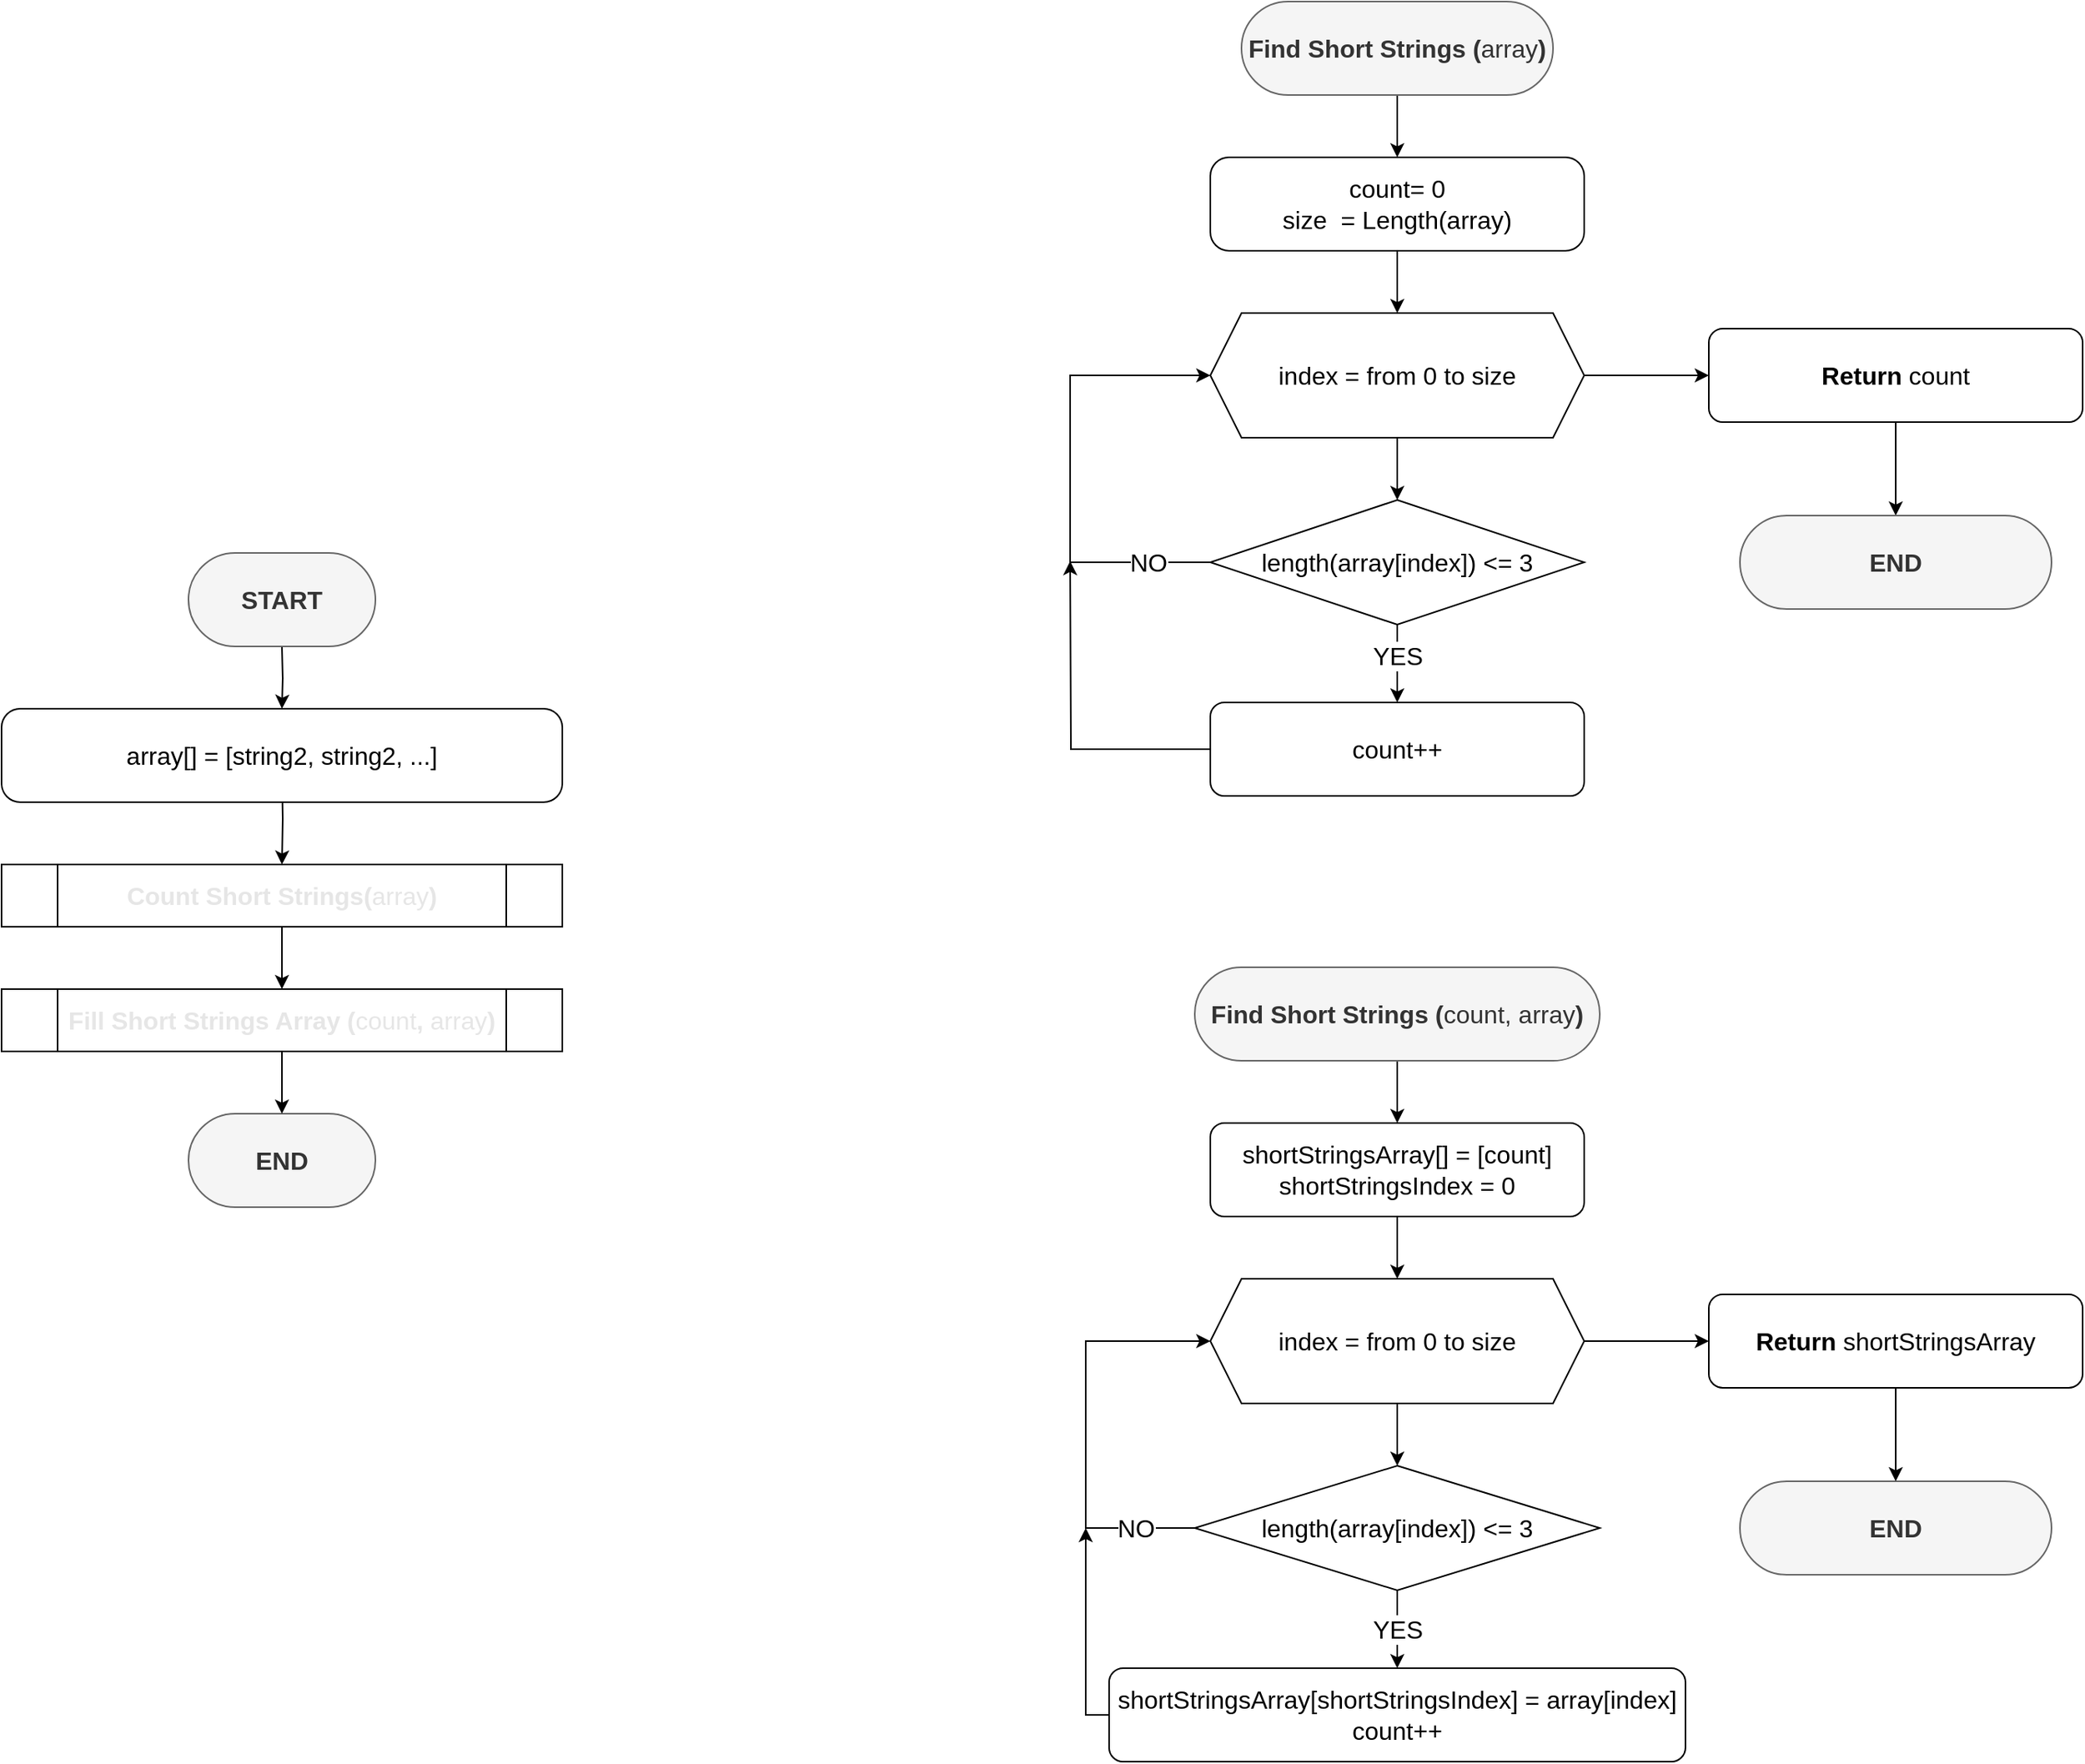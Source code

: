 <mxfile>
    <diagram id="QPdWstXTpCla72dscTz6" name="Страница 1">
        <mxGraphModel dx="1802" dy="1398" grid="0" gridSize="10" guides="1" tooltips="1" connect="1" arrows="1" fold="1" page="1" pageScale="1" pageWidth="827" pageHeight="1169" math="0" shadow="0">
            <root>
                <mxCell id="0"/>
                <mxCell id="1" parent="0"/>
                <mxCell id="w-fTzNewHKT8VR_-T8Jl-3" value="" style="edgeStyle=orthogonalEdgeStyle;rounded=0;orthogonalLoop=1;jettySize=auto;html=1;fontSize=16;" parent="1" edge="1">
                    <mxGeometry relative="1" as="geometry">
                        <mxPoint x="410" y="434" as="sourcePoint"/>
                        <mxPoint x="410" y="474" as="targetPoint"/>
                    </mxGeometry>
                </mxCell>
                <mxCell id="w-fTzNewHKT8VR_-T8Jl-20" value="" style="edgeStyle=orthogonalEdgeStyle;rounded=0;orthogonalLoop=1;jettySize=auto;html=1;fontSize=16;" parent="1" target="w-fTzNewHKT8VR_-T8Jl-19" edge="1">
                    <mxGeometry relative="1" as="geometry">
                        <mxPoint x="410" y="514" as="sourcePoint"/>
                    </mxGeometry>
                </mxCell>
                <mxCell id="w-fTzNewHKT8VR_-T8Jl-25" value="" style="edgeStyle=orthogonalEdgeStyle;rounded=0;orthogonalLoop=1;jettySize=auto;html=1;fontSize=16;" parent="1" source="w-fTzNewHKT8VR_-T8Jl-6" target="w-fTzNewHKT8VR_-T8Jl-9" edge="1">
                    <mxGeometry relative="1" as="geometry"/>
                </mxCell>
                <mxCell id="w-fTzNewHKT8VR_-T8Jl-6" value="&lt;font style=&quot;font-size: 16px&quot;&gt;count= 0&lt;br style=&quot;font-size: 16px&quot;&gt;size&amp;nbsp; = Length(array)&lt;br style=&quot;font-size: 16px&quot;&gt;&lt;/font&gt;" style="rounded=1;whiteSpace=wrap;html=1;fontSize=16;arcSize=20;" parent="1" vertex="1">
                    <mxGeometry x="1006" y="120" width="240" height="60" as="geometry"/>
                </mxCell>
                <mxCell id="w-fTzNewHKT8VR_-T8Jl-36" value="" style="edgeStyle=orthogonalEdgeStyle;rounded=0;orthogonalLoop=1;jettySize=auto;html=1;fontSize=16;" parent="1" source="w-fTzNewHKT8VR_-T8Jl-9" target="w-fTzNewHKT8VR_-T8Jl-10" edge="1">
                    <mxGeometry relative="1" as="geometry"/>
                </mxCell>
                <mxCell id="7" value="" style="edgeStyle=none;html=1;labelBackgroundColor=none;fontFamily=Helvetica;fontSize=16;fontColor=#E6E6E6;" edge="1" parent="1" source="w-fTzNewHKT8VR_-T8Jl-9" target="5">
                    <mxGeometry relative="1" as="geometry"/>
                </mxCell>
                <mxCell id="w-fTzNewHKT8VR_-T8Jl-9" value="index = from 0 to size" style="shape=hexagon;perimeter=hexagonPerimeter2;whiteSpace=wrap;html=1;fixedSize=1;fontSize=16;" parent="1" vertex="1">
                    <mxGeometry x="1006" y="220" width="240" height="80" as="geometry"/>
                </mxCell>
                <mxCell id="w-fTzNewHKT8VR_-T8Jl-14" value="NO" style="edgeStyle=orthogonalEdgeStyle;rounded=0;orthogonalLoop=1;jettySize=auto;html=1;fontSize=16;exitX=0;exitY=0.5;exitDx=0;exitDy=0;entryX=0;entryY=0.5;entryDx=0;entryDy=0;" parent="1" source="w-fTzNewHKT8VR_-T8Jl-10" target="w-fTzNewHKT8VR_-T8Jl-9" edge="1">
                    <mxGeometry x="-0.733" relative="1" as="geometry">
                        <mxPoint x="916" y="490" as="targetPoint"/>
                        <Array as="points">
                            <mxPoint x="916" y="380"/>
                            <mxPoint x="916" y="260"/>
                        </Array>
                        <mxPoint as="offset"/>
                    </mxGeometry>
                </mxCell>
                <mxCell id="w-fTzNewHKT8VR_-T8Jl-16" value="YES" style="edgeStyle=orthogonalEdgeStyle;rounded=0;orthogonalLoop=1;jettySize=auto;html=1;fontSize=16;exitX=0.5;exitY=1;exitDx=0;exitDy=0;entryX=0.5;entryY=0;entryDx=0;entryDy=0;" parent="1" source="w-fTzNewHKT8VR_-T8Jl-10" target="w-fTzNewHKT8VR_-T8Jl-35" edge="1">
                    <mxGeometry x="-0.2" relative="1" as="geometry">
                        <mxPoint x="1316" y="510" as="targetPoint"/>
                        <Array as="points">
                            <mxPoint x="1126" y="470"/>
                            <mxPoint x="1126" y="470"/>
                        </Array>
                        <mxPoint as="offset"/>
                    </mxGeometry>
                </mxCell>
                <mxCell id="w-fTzNewHKT8VR_-T8Jl-10" value="&lt;font style=&quot;font-size: 16px&quot;&gt;length(array[index]) &amp;lt;= 3&lt;/font&gt;" style="rhombus;whiteSpace=wrap;html=1;fontSize=16;" parent="1" vertex="1">
                    <mxGeometry x="1006" y="340" width="240" height="80" as="geometry"/>
                </mxCell>
                <mxCell id="3" value="" style="edgeStyle=none;html=1;fontSize=16;fontFamily=Helvetica;labelBackgroundColor=none;fontColor=#E6E6E6;fontStyle=1" edge="1" parent="1" source="w-fTzNewHKT8VR_-T8Jl-19" target="2">
                    <mxGeometry relative="1" as="geometry"/>
                </mxCell>
                <mxCell id="w-fTzNewHKT8VR_-T8Jl-19" value="&lt;span style=&quot;font-size: 16px&quot;&gt;&lt;font style=&quot;font-size: 16px&quot;&gt;&lt;span style=&quot;font-size: 16px&quot;&gt;Count Short Strings&lt;/span&gt;&lt;span style=&quot;font-size: 16px&quot;&gt;(&lt;/span&gt;&lt;span style=&quot;font-weight: normal&quot;&gt;array&lt;/span&gt;&lt;span style=&quot;font-size: 16px&quot;&gt;)&lt;/span&gt;&lt;/font&gt;&lt;/span&gt;" style="shape=process;whiteSpace=wrap;html=1;backgroundOutline=1;fontSize=16;fontFamily=Helvetica;labelBackgroundColor=none;fontColor=#E6E6E6;fontStyle=1" parent="1" vertex="1">
                    <mxGeometry x="230" y="574" width="360" height="40" as="geometry"/>
                </mxCell>
                <mxCell id="w-fTzNewHKT8VR_-T8Jl-30" value="&lt;b style=&quot;font-size: 16px;&quot;&gt;START&lt;/b&gt;" style="rounded=1;whiteSpace=wrap;html=1;fontSize=16;arcSize=50;fillColor=#f5f5f5;strokeColor=#666666;fontColor=#333333;" parent="1" vertex="1">
                    <mxGeometry x="350" y="374" width="120" height="60" as="geometry"/>
                </mxCell>
                <mxCell id="w-fTzNewHKT8VR_-T8Jl-31" value="&lt;b style=&quot;font-size: 16px;&quot;&gt;END&lt;/b&gt;" style="rounded=1;whiteSpace=wrap;html=1;fontSize=16;arcSize=50;fillColor=#f5f5f5;strokeColor=#666666;fontColor=#333333;" parent="1" vertex="1">
                    <mxGeometry x="350" y="734" width="120" height="60" as="geometry"/>
                </mxCell>
                <mxCell id="w-fTzNewHKT8VR_-T8Jl-33" value="" style="edgeStyle=orthogonalEdgeStyle;rounded=0;orthogonalLoop=1;jettySize=auto;html=1;fontSize=16;" parent="1" source="w-fTzNewHKT8VR_-T8Jl-32" target="w-fTzNewHKT8VR_-T8Jl-6" edge="1">
                    <mxGeometry relative="1" as="geometry"/>
                </mxCell>
                <mxCell id="w-fTzNewHKT8VR_-T8Jl-32" value="&lt;b style=&quot;font-size: 16px&quot;&gt;Find Short Strings&amp;nbsp;&lt;/b&gt;&lt;b style=&quot;font-size: 16px&quot;&gt;(&lt;/b&gt;array&lt;b style=&quot;font-size: 16px&quot;&gt;)&lt;/b&gt;" style="rounded=1;whiteSpace=wrap;html=1;fontSize=16;arcSize=50;fillColor=#f5f5f5;strokeColor=#666666;fontColor=#333333;" parent="1" vertex="1">
                    <mxGeometry x="1026" y="20" width="200" height="60" as="geometry"/>
                </mxCell>
                <mxCell id="w-fTzNewHKT8VR_-T8Jl-34" value="&lt;b style=&quot;font-size: 16px;&quot;&gt;END&lt;/b&gt;" style="rounded=1;whiteSpace=wrap;html=1;fontSize=16;arcSize=50;fillColor=#f5f5f5;strokeColor=#666666;fontColor=#333333;" parent="1" vertex="1">
                    <mxGeometry x="1346" y="970" width="200" height="60" as="geometry"/>
                </mxCell>
                <mxCell id="w-fTzNewHKT8VR_-T8Jl-38" style="edgeStyle=orthogonalEdgeStyle;rounded=0;orthogonalLoop=1;jettySize=auto;html=1;fontSize=16;" parent="1" source="w-fTzNewHKT8VR_-T8Jl-35" edge="1">
                    <mxGeometry relative="1" as="geometry">
                        <mxPoint x="916" y="379.238" as="targetPoint"/>
                    </mxGeometry>
                </mxCell>
                <mxCell id="w-fTzNewHKT8VR_-T8Jl-35" value="&lt;font style=&quot;font-size: 16px&quot;&gt;&lt;span style=&quot;font-size: 16px&quot;&gt;count++&lt;/span&gt;&lt;br style=&quot;font-size: 16px&quot;&gt;&lt;/font&gt;" style="rounded=1;whiteSpace=wrap;html=1;fontSize=16;" parent="1" vertex="1">
                    <mxGeometry x="1006" y="470" width="240" height="60" as="geometry"/>
                </mxCell>
                <mxCell id="w-fTzNewHKT8VR_-T8Jl-54" style="edgeStyle=orthogonalEdgeStyle;rounded=0;orthogonalLoop=1;jettySize=auto;html=1;fontSize=16;" parent="1" source="w-fTzNewHKT8VR_-T8Jl-37" edge="1">
                    <mxGeometry relative="1" as="geometry">
                        <mxPoint x="926" y="1000" as="targetPoint"/>
                        <Array as="points">
                            <mxPoint x="926" y="1120"/>
                        </Array>
                    </mxGeometry>
                </mxCell>
                <mxCell id="w-fTzNewHKT8VR_-T8Jl-37" value="&lt;font style=&quot;font-size: 16px&quot;&gt;shortStringsArray&lt;span style=&quot;font-size: 16px&quot;&gt;[&lt;/span&gt;shortStringsIndex&lt;span style=&quot;font-size: 16px&quot;&gt;] = array[index]&lt;/span&gt;&lt;br style=&quot;font-size: 16px&quot;&gt;&lt;span style=&quot;font-size: 16px&quot;&gt;count++&lt;/span&gt;&lt;br style=&quot;font-size: 16px&quot;&gt;&lt;/font&gt;" style="rounded=1;whiteSpace=wrap;html=1;fontSize=16;labelBorderColor=none;" parent="1" vertex="1">
                    <mxGeometry x="941" y="1090" width="370" height="60" as="geometry"/>
                </mxCell>
                <mxCell id="11" value="" style="edgeStyle=none;html=1;labelBackgroundColor=none;fontFamily=Helvetica;fontSize=16;fontColor=#E6E6E6;" edge="1" parent="1" source="w-fTzNewHKT8VR_-T8Jl-41" target="w-fTzNewHKT8VR_-T8Jl-42">
                    <mxGeometry relative="1" as="geometry"/>
                </mxCell>
                <mxCell id="w-fTzNewHKT8VR_-T8Jl-41" value="&lt;font style=&quot;font-size: 16px&quot;&gt;shortStringsArray&lt;span style=&quot;font-size: 16px&quot;&gt;[] =&amp;nbsp;&lt;/span&gt;[count]&lt;br style=&quot;font-size: 16px&quot;&gt;&lt;span style=&quot;font-size: 16px&quot;&gt;shortStringsIndex = 0&lt;/span&gt;&lt;br style=&quot;font-size: 16px&quot;&gt;&lt;/font&gt;" style="rounded=1;whiteSpace=wrap;html=1;fontSize=16;" parent="1" vertex="1">
                    <mxGeometry x="1006" y="740" width="240" height="60" as="geometry"/>
                </mxCell>
                <mxCell id="w-fTzNewHKT8VR_-T8Jl-48" value="" style="edgeStyle=orthogonalEdgeStyle;rounded=0;orthogonalLoop=1;jettySize=auto;html=1;fontSize=16;" parent="1" source="w-fTzNewHKT8VR_-T8Jl-42" target="w-fTzNewHKT8VR_-T8Jl-47" edge="1">
                    <mxGeometry relative="1" as="geometry"/>
                </mxCell>
                <mxCell id="w-fTzNewHKT8VR_-T8Jl-57" style="edgeStyle=orthogonalEdgeStyle;rounded=0;orthogonalLoop=1;jettySize=auto;html=1;entryX=0;entryY=0.5;entryDx=0;entryDy=0;fontSize=16;" parent="1" source="w-fTzNewHKT8VR_-T8Jl-42" target="w-fTzNewHKT8VR_-T8Jl-55" edge="1">
                    <mxGeometry relative="1" as="geometry"/>
                </mxCell>
                <mxCell id="w-fTzNewHKT8VR_-T8Jl-42" value="index = from 0 to size" style="shape=hexagon;perimeter=hexagonPerimeter2;whiteSpace=wrap;html=1;fixedSize=1;fontSize=16;" parent="1" vertex="1">
                    <mxGeometry x="1006" y="840" width="240" height="80" as="geometry"/>
                </mxCell>
                <mxCell id="w-fTzNewHKT8VR_-T8Jl-49" value="YES" style="edgeStyle=orthogonalEdgeStyle;rounded=0;orthogonalLoop=1;jettySize=auto;html=1;fontSize=16;" parent="1" source="w-fTzNewHKT8VR_-T8Jl-47" target="w-fTzNewHKT8VR_-T8Jl-37" edge="1">
                    <mxGeometry relative="1" as="geometry"/>
                </mxCell>
                <mxCell id="w-fTzNewHKT8VR_-T8Jl-50" value="NO" style="edgeStyle=orthogonalEdgeStyle;rounded=0;orthogonalLoop=1;jettySize=auto;html=1;fontSize=16;entryX=0;entryY=0.5;entryDx=0;entryDy=0;exitX=0;exitY=0.5;exitDx=0;exitDy=0;" parent="1" source="w-fTzNewHKT8VR_-T8Jl-47" target="w-fTzNewHKT8VR_-T8Jl-42" edge="1">
                    <mxGeometry x="-0.714" relative="1" as="geometry">
                        <mxPoint x="916" y="1000" as="targetPoint"/>
                        <Array as="points">
                            <mxPoint x="926" y="1000"/>
                            <mxPoint x="926" y="880"/>
                        </Array>
                        <mxPoint as="offset"/>
                    </mxGeometry>
                </mxCell>
                <mxCell id="w-fTzNewHKT8VR_-T8Jl-47" value="length(array[index]) &amp;lt;= 3" style="rhombus;whiteSpace=wrap;html=1;fontSize=16;" parent="1" vertex="1">
                    <mxGeometry x="996" y="960" width="260" height="80" as="geometry"/>
                </mxCell>
                <mxCell id="w-fTzNewHKT8VR_-T8Jl-52" value="&lt;font style=&quot;font-size: 16px&quot;&gt;&lt;span style=&quot;font-size: 16px&quot;&gt;array[] = [string2, string2, ...]&lt;/span&gt;&lt;br style=&quot;font-size: 16px&quot;&gt;&lt;/font&gt;" style="rounded=1;whiteSpace=wrap;html=1;fontSize=16;arcSize=20;" parent="1" vertex="1">
                    <mxGeometry x="230" y="474" width="360" height="60" as="geometry"/>
                </mxCell>
                <mxCell id="w-fTzNewHKT8VR_-T8Jl-56" value="" style="edgeStyle=orthogonalEdgeStyle;rounded=0;orthogonalLoop=1;jettySize=auto;html=1;fontSize=16;" parent="1" source="w-fTzNewHKT8VR_-T8Jl-55" target="w-fTzNewHKT8VR_-T8Jl-34" edge="1">
                    <mxGeometry relative="1" as="geometry"/>
                </mxCell>
                <mxCell id="w-fTzNewHKT8VR_-T8Jl-55" value="&lt;font style=&quot;font-size: 16px;&quot;&gt;&lt;b style=&quot;font-size: 16px;&quot;&gt;Return&amp;nbsp;&lt;/b&gt;shortStringsArray&lt;br style=&quot;font-size: 16px;&quot;&gt;&lt;/font&gt;" style="rounded=1;whiteSpace=wrap;html=1;fontSize=16;" parent="1" vertex="1">
                    <mxGeometry x="1326" y="850" width="240" height="60" as="geometry"/>
                </mxCell>
                <mxCell id="4" value="" style="edgeStyle=none;html=1;fontSize=16;labelBackgroundColor=none;fontColor=#E6E6E6;fontStyle=1" edge="1" parent="1" source="2" target="w-fTzNewHKT8VR_-T8Jl-31">
                    <mxGeometry relative="1" as="geometry"/>
                </mxCell>
                <mxCell id="2" value="&lt;span style=&quot;font-size: 16px&quot;&gt;Fill Short Strings Array&amp;nbsp;&lt;/span&gt;&lt;span style=&quot;font-size: 16px&quot;&gt;(&lt;span style=&quot;font-weight: normal&quot;&gt;count&lt;/span&gt;,&amp;nbsp;&lt;/span&gt;&lt;span style=&quot;font-weight: normal&quot;&gt;array&lt;/span&gt;&lt;span style=&quot;font-size: 16px&quot;&gt;)&lt;/span&gt;" style="shape=process;whiteSpace=wrap;html=1;backgroundOutline=1;fontSize=16;fontFamily=Helvetica;labelBackgroundColor=none;fontColor=#E6E6E6;fontStyle=1" vertex="1" parent="1">
                    <mxGeometry x="230" y="654" width="360" height="40" as="geometry"/>
                </mxCell>
                <mxCell id="8" value="" style="edgeStyle=none;html=1;labelBackgroundColor=none;fontFamily=Helvetica;fontSize=16;fontColor=#E6E6E6;" edge="1" parent="1" source="5" target="6">
                    <mxGeometry relative="1" as="geometry"/>
                </mxCell>
                <mxCell id="5" value="&lt;font style=&quot;font-size: 16px&quot;&gt;&lt;b style=&quot;font-size: 16px&quot;&gt;Return &lt;/b&gt;&lt;span style=&quot;font-size: 16px&quot;&gt;count&lt;/span&gt;&lt;br style=&quot;font-size: 16px&quot;&gt;&lt;/font&gt;" style="rounded=1;whiteSpace=wrap;html=1;fontSize=16;" vertex="1" parent="1">
                    <mxGeometry x="1326" y="230" width="240" height="60" as="geometry"/>
                </mxCell>
                <mxCell id="6" value="&lt;b style=&quot;font-size: 16px;&quot;&gt;END&lt;/b&gt;" style="rounded=1;whiteSpace=wrap;html=1;fontSize=16;arcSize=50;fillColor=#f5f5f5;strokeColor=#666666;fontColor=#333333;" vertex="1" parent="1">
                    <mxGeometry x="1346" y="350" width="200" height="60" as="geometry"/>
                </mxCell>
                <mxCell id="10" value="" style="edgeStyle=none;html=1;labelBackgroundColor=none;fontFamily=Helvetica;fontSize=16;fontColor=#E6E6E6;" edge="1" parent="1" source="9" target="w-fTzNewHKT8VR_-T8Jl-41">
                    <mxGeometry relative="1" as="geometry"/>
                </mxCell>
                <mxCell id="9" value="&lt;b style=&quot;font-size: 16px&quot;&gt;Find Short Strings&amp;nbsp;&lt;/b&gt;&lt;b style=&quot;font-size: 16px&quot;&gt;(&lt;/b&gt;&lt;span style=&quot;font-size: 16px&quot;&gt;count,&lt;/span&gt;&lt;b style=&quot;font-size: 16px&quot;&gt;&amp;nbsp;&lt;/b&gt;array&lt;b style=&quot;font-size: 16px&quot;&gt;)&lt;/b&gt;" style="rounded=1;whiteSpace=wrap;html=1;fontSize=16;arcSize=50;fillColor=#f5f5f5;strokeColor=#666666;fontColor=#333333;" vertex="1" parent="1">
                    <mxGeometry x="996" y="640" width="260" height="60" as="geometry"/>
                </mxCell>
            </root>
        </mxGraphModel>
    </diagram>
</mxfile>
